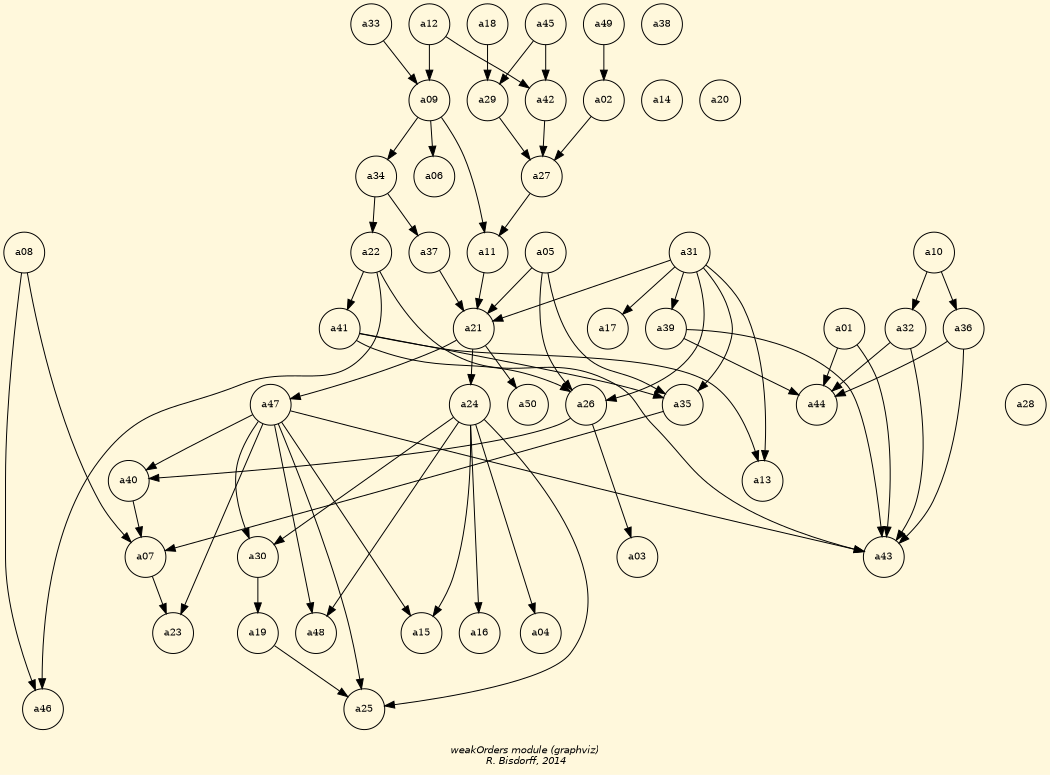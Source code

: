 digraph G {
graph [ bgcolor = cornsilk, ordering = out, fontname = "Helvetica-Oblique",
 fontsize = 12,
 label = "\nweakOrders module (graphviz)\n R. Bisdorff, 2014", size="7,7",fontsize=10];
a27 [shape = "circle", label = "a27", fontsize=10];
a05 [shape = "circle", label = "a05", fontsize=10];
a46 [shape = "circle", label = "a46", fontsize=10];
a29 [shape = "circle", label = "a29", fontsize=10];
a33 [shape = "circle", label = "a33", fontsize=10];
a09 [shape = "circle", label = "a09", fontsize=10];
a12 [shape = "circle", label = "a12", fontsize=10];
a19 [shape = "circle", label = "a19", fontsize=10];
a06 [shape = "circle", label = "a06", fontsize=10];
a10 [shape = "circle", label = "a10", fontsize=10];
a41 [shape = "circle", label = "a41", fontsize=10];
a21 [shape = "circle", label = "a21", fontsize=10];
a31 [shape = "circle", label = "a31", fontsize=10];
a26 [shape = "circle", label = "a26", fontsize=10];
a22 [shape = "circle", label = "a22", fontsize=10];
a45 [shape = "circle", label = "a45", fontsize=10];
a08 [shape = "circle", label = "a08", fontsize=10];
a47 [shape = "circle", label = "a47", fontsize=10];
a14 [shape = "circle", label = "a14", fontsize=10];
a42 [shape = "circle", label = "a42", fontsize=10];
a39 [shape = "circle", label = "a39", fontsize=10];
a25 [shape = "circle", label = "a25", fontsize=10];
a03 [shape = "circle", label = "a03", fontsize=10];
a01 [shape = "circle", label = "a01", fontsize=10];
a32 [shape = "circle", label = "a32", fontsize=10];
a48 [shape = "circle", label = "a48", fontsize=10];
a23 [shape = "circle", label = "a23", fontsize=10];
a38 [shape = "circle", label = "a38", fontsize=10];
a44 [shape = "circle", label = "a44", fontsize=10];
a02 [shape = "circle", label = "a02", fontsize=10];
a20 [shape = "circle", label = "a20", fontsize=10];
a16 [shape = "circle", label = "a16", fontsize=10];
a07 [shape = "circle", label = "a07", fontsize=10];
a04 [shape = "circle", label = "a04", fontsize=10];
a36 [shape = "circle", label = "a36", fontsize=10];
a35 [shape = "circle", label = "a35", fontsize=10];
a24 [shape = "circle", label = "a24", fontsize=10];
a13 [shape = "circle", label = "a13", fontsize=10];
a43 [shape = "circle", label = "a43", fontsize=10];
a40 [shape = "circle", label = "a40", fontsize=10];
a15 [shape = "circle", label = "a15", fontsize=10];
a17 [shape = "circle", label = "a17", fontsize=10];
a11 [shape = "circle", label = "a11", fontsize=10];
a34 [shape = "circle", label = "a34", fontsize=10];
a49 [shape = "circle", label = "a49", fontsize=10];
a50 [shape = "circle", label = "a50", fontsize=10];
a37 [shape = "circle", label = "a37", fontsize=10];
a28 [shape = "circle", label = "a28", fontsize=10];
a18 [shape = "circle", label = "a18", fontsize=10];
a30 [shape = "circle", label = "a30", fontsize=10];
{ rank = same; a45; a38; a33; a12; a49; a18; }
{ rank = same; a29; a02; a09; a20; a14; a42; }
{ rank = same; a34; a27; a06; }
{ rank = same; a31; a05; a22; a08; a11; a10; a37; }
{ rank = same; a32; a21; a36; a17; a39; a01; a41; }
{ rank = same; a26; a44; a47; a24; a28; a35; a50; }
{ rank = same; a13; a40; }
{ rank = same; a43; a07; a03; a30; }
{ rank = same; a48; a23; a16; a15; a19; a04; }
{ rank = same; a25; a46; }
a45-> a29 [style="setlinewidth(1)",color=black] ;
a45-> a42 [style="setlinewidth(1)",color=black] ;
a33-> a09 [style="setlinewidth(1)",color=black] ;
a12-> a09 [style="setlinewidth(1)",color=black] ;
a12-> a42 [style="setlinewidth(1)",color=black] ;
a49-> a02 [style="setlinewidth(1)",color=black] ;
a18-> a29 [style="setlinewidth(1)",color=black] ;
a29-> a27 [style="setlinewidth(1)",color=black] ;
a02-> a27 [style="setlinewidth(1)",color=black] ;
a09-> a34 [style="setlinewidth(1)",color=black] ;
a09-> a06 [style="setlinewidth(1)",color=black] ;
a09-> a11 [style="setlinewidth(1)",color=black] ;
a42-> a27 [style="setlinewidth(1)",color=black] ;
a34-> a22 [style="setlinewidth(1)",color=black] ;
a34-> a37 [style="setlinewidth(1)",color=black] ;
a27-> a11 [style="setlinewidth(1)",color=black] ;
a31-> a21 [style="setlinewidth(1)",color=black] ;
a31-> a17 [style="setlinewidth(1)",color=black] ;
a31-> a39 [style="setlinewidth(1)",color=black] ;
a31-> a26 [style="setlinewidth(1)",color=black] ;
a31-> a35 [style="setlinewidth(1)",color=black] ;
a31-> a13 [style="setlinewidth(1)",color=black] ;
a05-> a21 [style="setlinewidth(1)",color=black] ;
a05-> a26 [style="setlinewidth(1)",color=black] ;
a05-> a35 [style="setlinewidth(1)",color=black] ;
a22-> a41 [style="setlinewidth(1)",color=black] ;
a22-> a43 [style="setlinewidth(1)",color=black] ;
a22-> a46 [style="setlinewidth(1)",color=black] ;
a08-> a07 [style="setlinewidth(1)",color=black] ;
a08-> a46 [style="setlinewidth(1)",color=black] ;
a11-> a21 [style="setlinewidth(1)",color=black] ;
a10-> a32 [style="setlinewidth(1)",color=black] ;
a10-> a36 [style="setlinewidth(1)",color=black] ;
a37-> a21 [style="setlinewidth(1)",color=black] ;
a32-> a44 [style="setlinewidth(1)",color=black] ;
a32-> a43 [style="setlinewidth(1)",color=black] ;
a21-> a47 [style="setlinewidth(1)",color=black] ;
a21-> a24 [style="setlinewidth(1)",color=black] ;
a21-> a50 [style="setlinewidth(1)",color=black] ;
a36-> a44 [style="setlinewidth(1)",color=black] ;
a36-> a43 [style="setlinewidth(1)",color=black] ;
a39-> a44 [style="setlinewidth(1)",color=black] ;
a39-> a43 [style="setlinewidth(1)",color=black] ;
a01-> a44 [style="setlinewidth(1)",color=black] ;
a01-> a43 [style="setlinewidth(1)",color=black] ;
a41-> a26 [style="setlinewidth(1)",color=black] ;
a41-> a35 [style="setlinewidth(1)",color=black] ;
a41-> a13 [style="setlinewidth(1)",color=black] ;
a26-> a40 [style="setlinewidth(1)",color=black] ;
a26-> a03 [style="setlinewidth(1)",color=black] ;
a47-> a40 [style="setlinewidth(1)",color=black] ;
a47-> a43 [style="setlinewidth(1)",color=black] ;
a47-> a30 [style="setlinewidth(1)",color=black] ;
a47-> a48 [style="setlinewidth(1)",color=black] ;
a47-> a23 [style="setlinewidth(1)",color=black] ;
a47-> a15 [style="setlinewidth(1)",color=black] ;
a47-> a25 [style="setlinewidth(1)",color=black] ;
a24-> a30 [style="setlinewidth(1)",color=black] ;
a24-> a48 [style="setlinewidth(1)",color=black] ;
a24-> a16 [style="setlinewidth(1)",color=black] ;
a24-> a15 [style="setlinewidth(1)",color=black] ;
a24-> a04 [style="setlinewidth(1)",color=black] ;
a24-> a25 [style="setlinewidth(1)",color=black] ;
a35-> a07 [style="setlinewidth(1)",color=black] ;
a40-> a07 [style="setlinewidth(1)",color=black] ;
a07-> a23 [style="setlinewidth(1)",color=black] ;
a30-> a19 [style="setlinewidth(1)",color=black] ;
a19-> a25 [style="setlinewidth(1)",color=black] ;
}
 
